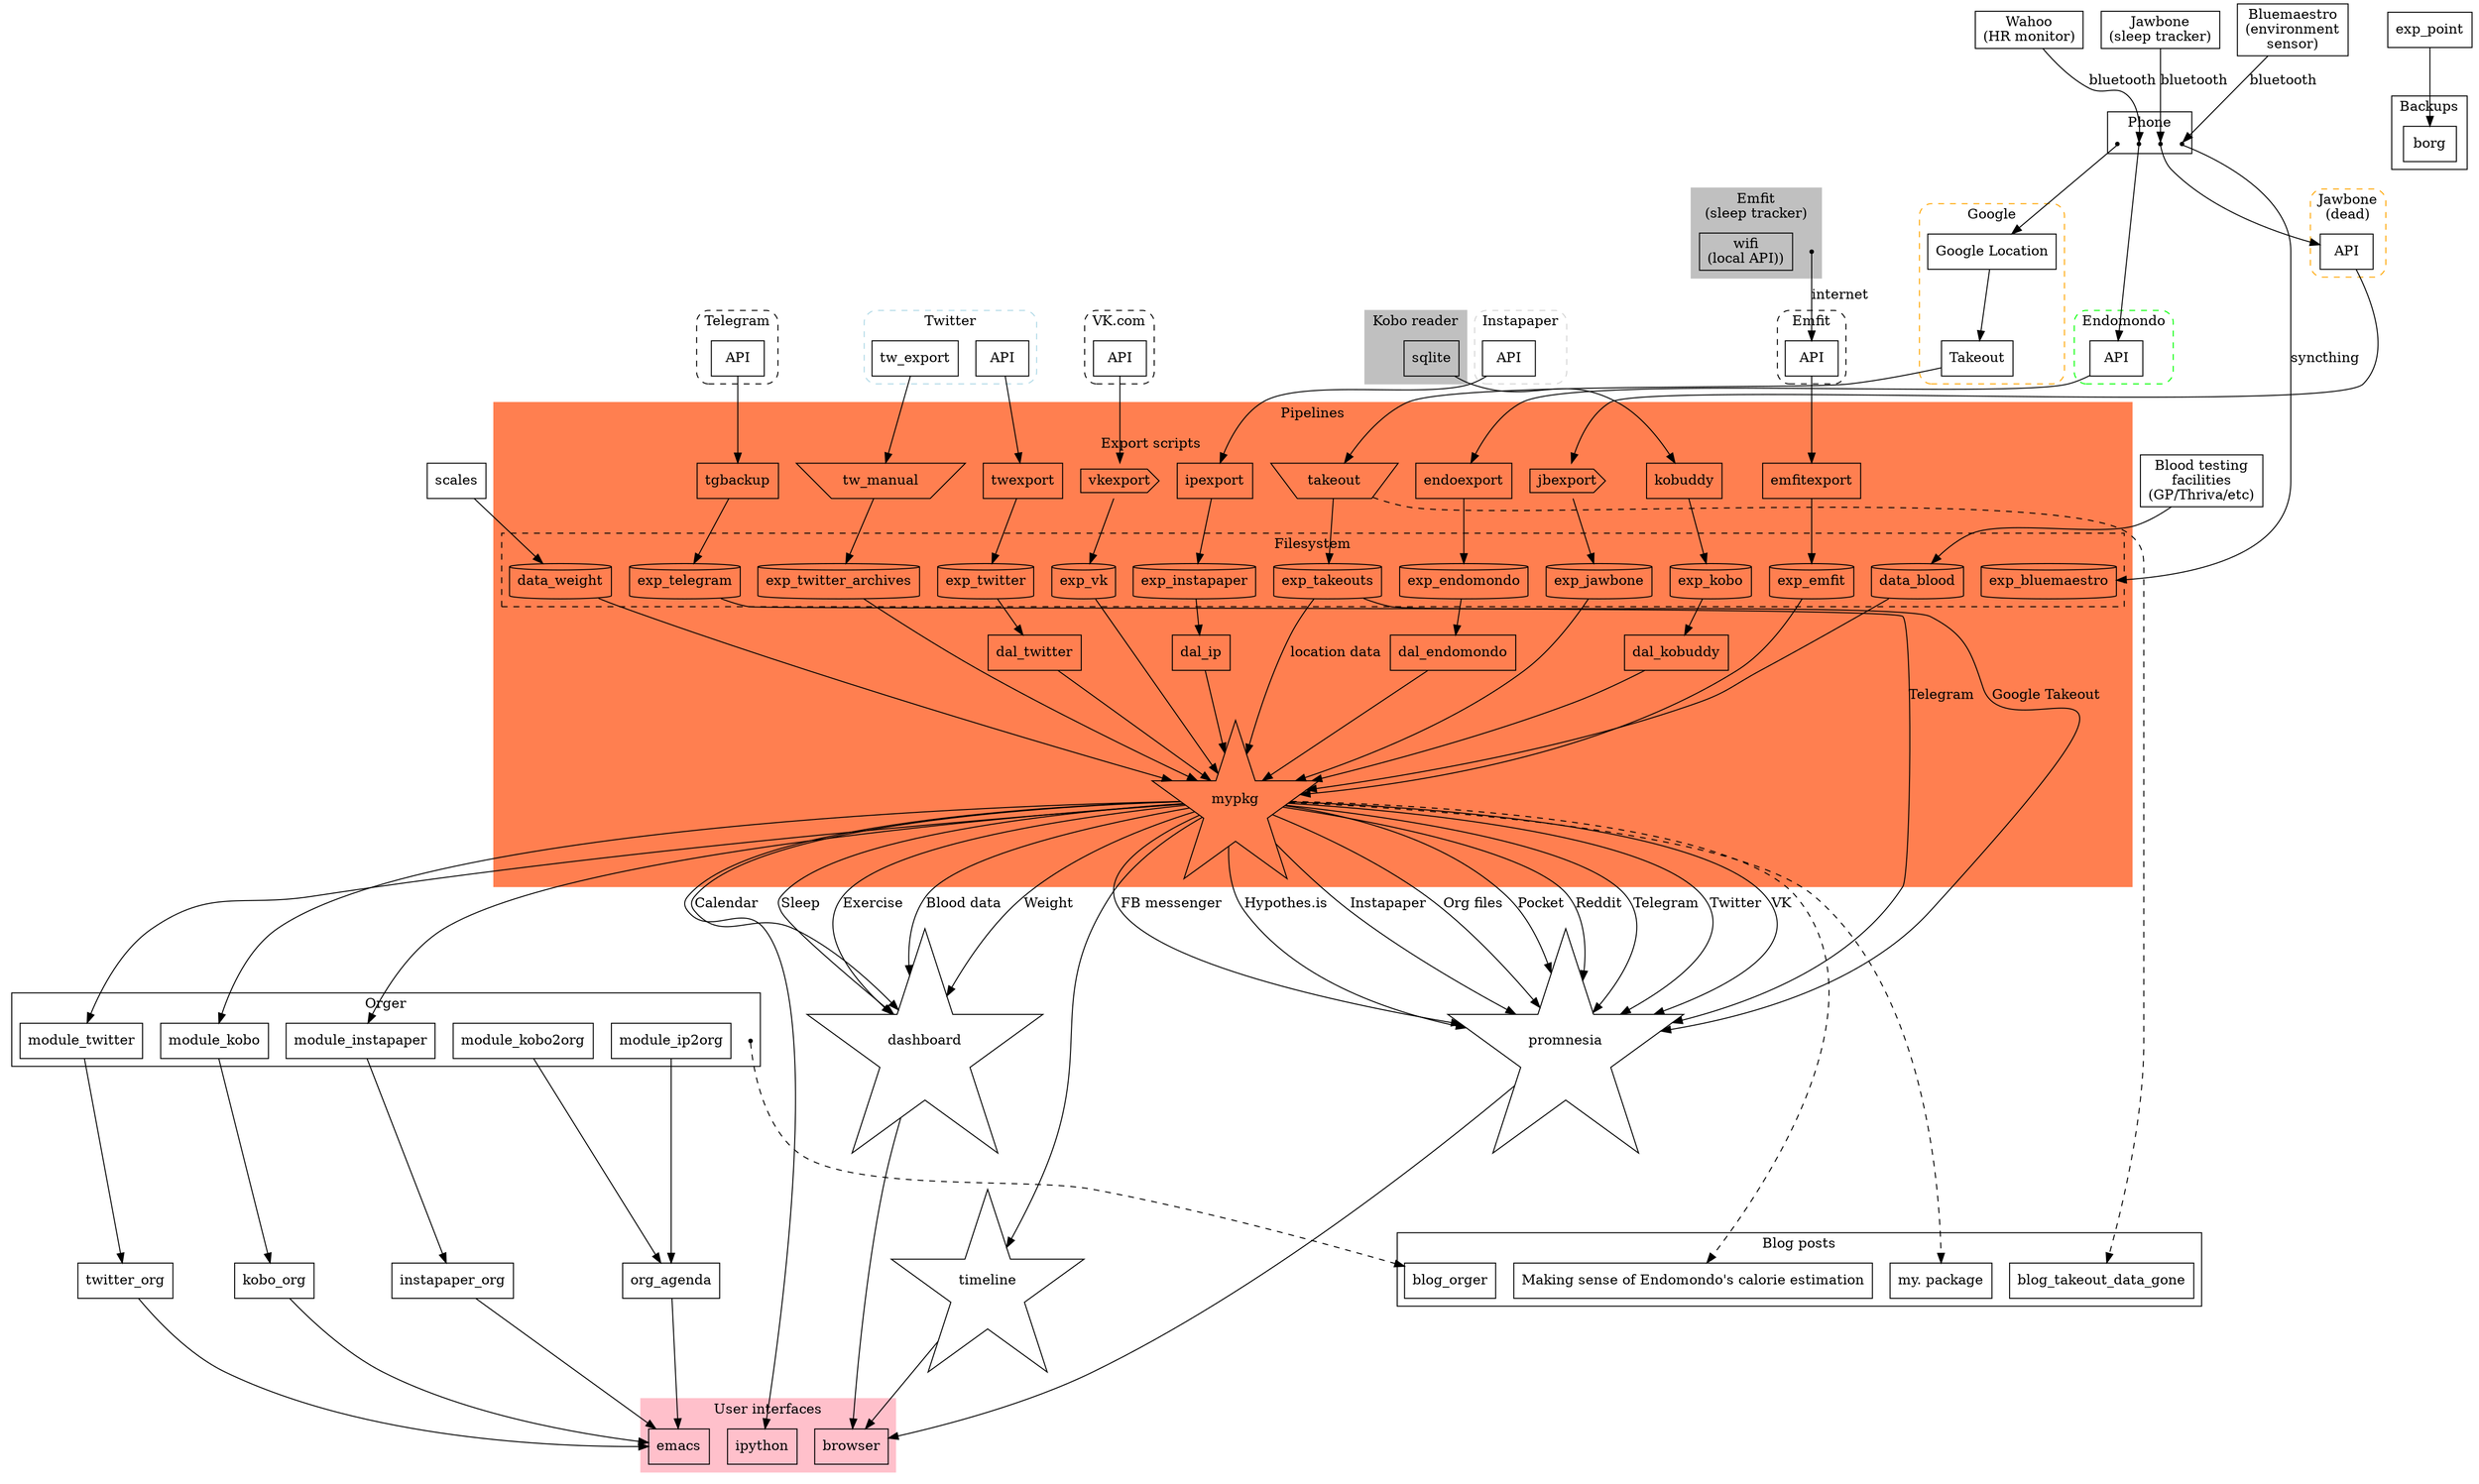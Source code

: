 # http://www.graphviz.org/content/cluster
# TODO https://www.graphviz.org/doc/info/colors.html
// https://www.rff.com/flowchart_shapes.php
// https://www.graphviz.org/doc/info/shapes.html


// TODO highlight edges that we want to eliminate (mostly to/from the internet?)

# echo 'infra.dot' | entr dot -T svg infra.dot -o infra.svg

digraph G {
  # https://stackoverflow.com/a/2012106/706389
  compound=true;

  // ok, newrank doesn't respect clusters..

  // concatenate=true; // eh, doesn't seem to work..

  node [shape="box"];
  // rankdir="LR";

  // hmm. used to have this as 'max', but same works a bit neater..
  rank=same;

  // TODO not sure which rang to choose?


subgraph cluster_phone {
  label="Phone";
  node [shape=point];

  gps;

  app_endomondo;
  app_bluemaestro;
  app_jawbone;
  // phone;
}


subgraph cluster_google {
  label="Google";
  style="dashed,rounded";
  color=orange;
  // rankdir="TB";  // eh? not working..

  "Google Location";
  # TODO "timeline" can be treated as poor man's api??
  "Google Location" -> "Takeout";
}

gps -> "Google Location";

# TODO distinguish 'device' and 'service'; display legend

# Demonstrates how much indirection is there if you want to own your data


# TODO eh, these extra nodes are useles..
subgraph cluster_telegram {
  label="Telegram";
  style="dashed,rounded";

  tg_api [label=API];
}

subgraph cluster_twittercom {
	label="Twitter";
	style="dashed,rounded";
	color=lightblue;
	// node [style=filled,color=white];

  tw_export;
  tw_api [label=API];
	// a0 -> a1 -> a2 -> a3;
}


subgraph cluster_vkcom {
  label="VK.com";
  style="dashed,rounded";

  vk_api [label=API];
}


// TODO trivial connections (e.g. twitter phone app -> twitter are omitted)
// TODO should they be though?



// TODO phone location data
// subgraph cluster_wahoo {
//   label="Wahoo";
//   style=filled;
wahoo [label="Wahoo\n(HR monitor)"];
// }

wahoo -> app_endomondo [label=bluetooth];


jawbone [label="Jawbone\n(sleep tracker)"];

jawbone -> app_jawbone [label=bluetooth];

// subgraph cluster_bluemaestro {
//   label="Bluemaestro";
//   style=filled;
//   bluemaestro;
// }
// TODO links?
bluemaestro [label="Bluemaestro\n(environment\nsensor)"];

bluemaestro -> app_bluemaestro [label=bluetooth];
// TODO pehraps need arrows _through_ phone. e.g. via invisible dots or something

subgraph cluster_endomondo {
	label="Endomondo";
  style="dashed,rounded";
  color=green;
  end_api [label=API];
	// node [style=filled];
	// b0 -> b1 -> b2 -> b3;
}

app_endomondo -> end_api; // TODO

// TODO jawbone device? (useless?)

# TODO indicate frequencies?

// TODO kindle (unused)

subgraph cluster_kobo {
  label="Kobo reader";
  style=filled;
  color=gray;
  kobo_sqlite [label=sqlite];
}

# TODO also could show how data gets _into_ the services, i.e. clients?
subgraph cluster_instapaper {
  label="Instapaper";
  style="dashed,rounded";
  color=lightgray;

  ip_api [label=API];
}

# TODO mark ones that are running periodically?

# TODO demonstrate that it's dead
subgraph cluster_jawbone {
  label="Jawbone\n(dead)";
  style="dashed,rounded";
  color=orange;

  jb_api [label=API];
}


app_jawbone -> jb_api;


subgraph cluster_emfit {
  label="Emfit\n(sleep tracker)";
  style=filled;
  color=grey;


  // TODO dot?
  emfit [shape=point];

  emfit_wifi [label="wifi\n(local API))"];
}


subgraph cluster_emfit_cloud {
  label="Emfit";
  style="dashed,rounded";
  emfit_api [label="API"];
}

emfit -> emfit_api [label=internet];

// TODO if I draw an edge from UI to phone.... gonna be fun


scl [label=scales];
// scales;
// thriva;

# TODO hmm. how to still draw a frame around it?
subgraph cluster_pipelines {
  label="Pipelines";
  style=filled;
  color=coral;

  # TODO more like 'cluster_fs'?
  # meh
  subgraph cluster_exports {
    node [shape=cylinder];
    label="Filesystem";
    // rankdir=LR;
    style=dashed;
    color=black;

    // exp_point [shape=point]; // TODO ughhh. why is everything so hard

    exp_telegram;

    exp_jawbone;
    exp_kobo;
    exp_takeouts;
    # TODO mention kython.ktakeout??
    exp_twitter_archives;

    exp_emfit;
    exp_twitter;
    exp_vk;

    exp_endomondo;
    exp_instapaper;

    data_weight;
    data_blood;
    # TODO mention manual inputs for these..

    exp_bluemaestro;

    // exp_point -> exp_telegram [style=dashed, constraint=false];
    // exp_point -> exp_jawbone  [style=dashed, constraint=false];
  }

  subgraph cluster_scripts {
    label="Export scripts";
    rank=same;
    style=dashed;

    tw_manual[shape=invtrapezium];
    twexport;

    vkexport [shape=cds];

    tgbackup;

    endoexport;
    ipexport;

    jbexport [shape=cds]; // TODO cross out maybe?

    takeout  [shape=invtrapezium];
  }

  # TODO eh, figure out better shape for 'dead'
  # TODO perhaps makes more sense to mark edge?


  "Takeout"   -> takeout     -> exp_takeouts;
  tw_export   -> tw_manual   -> exp_twitter_archives;
  tw_api      -> twexport    -> exp_twitter;
  tg_api      -> tgbackup    -> exp_telegram;
  vk_api      -> vkexport    -> exp_vk;
  jb_api      -> jbexport    -> exp_jawbone;
  emfit_api   -> emfitexport -> exp_emfit;

  end_api     -> endoexport -> exp_endomondo;
  ip_api      -> ipexport   -> exp_instapaper;

  kobo_sqlite -> kobuddy    -> exp_kobo;

  app_bluemaestro -> exp_bluemaestro [label=syncthing];

  // TODO PDF annotation software and pdf provider?

  mypkg [shape=star];
  # TODO eh, not sure about that
  // subgraph cluster_mypkg {
  //   label="my. ";
  //   style=dashed;
  //   mypkg;
  //   "sleep.py";
  //    "tweets.py";
  // }

  exp_takeouts                    -> mypkg [label="location data"];
  exp_twitter_archives            -> mypkg;
  exp_jawbone                     -> mypkg;
  # TODO note how this edge is still active despite the fact that jbexport isn't working anymore
  exp_emfit                       -> mypkg;
  # TODO as you can see not everything has data access layer
  # so there is still something to work on


  exp_vk                          -> mypkg;
  exp_twitter    -> dal_twitter   -> mypkg;
  exp_endomondo  -> dal_endomondo -> mypkg;
  exp_instapaper -> dal_ip        -> mypkg;

  exp_kobo       -> dal_kobuddy   -> mypkg;
  data_weight                     -> mypkg; # TODO mention orgparse
  data_blood                      -> mypkg; # TODO mention orgparse

}


scl -> data_weight;
blood_tests [label="Blood testing\nfacilities\n(GP/Thriva/etc)"];
blood_tests -> data_blood;
// TODO manual step


// TODO browser history?

# TODO display google home and mention how useless it is

# TODO motivation for blood
# I'm planning on tracking this for several decades, so providers will change

# TODO could expand mypkg into separate files as well to demonstrate which data is consumed by what?

# TODO mypkg is somewhat specific to my needs
# TODO highlight that it's easy to hook to DAL 

# TODO distinguish manual and automatic nodes?
# TODO instead have twexport on edges? ultimately not that much difference..

# TODO position borg above

# TODO indicate stuff that is 'inactive' and not used anymore
# TODO e.g. vk.com pipelines

# TODO svg output with links
subgraph cluster_backups {
  label="Backups";

  borg;

# exp_kobo             -> borg [style=dashed];
# exp_twitter_archives -> borg [style=dashed];
# exp_twitter          -> borg [style=dashed];
# exp_endomondo        -> borg [style=dashed];
}

exp_point -> borg [ltail=cluster_exports];

# TODO mark edges that use cachew?

# TODO also provide dynamic version if someone wants to mess with in browser
# wonder if could allow to show/hide nodes?

# TODO instead of orger, it should be 'Plaintext reflections' or smth like that
subgraph cluster_orger {
  label=Orger;
  module_twitter;
  module_kobo;
  module_instapaper;

  module_kobo2org;
  module_ip2org;

  orger_point [shape=point];
}
mypkg -> module_twitter;
mypkg -> module_kobo;
mypkg -> module_instapaper;

# TODO these are read only; contribute to search
module_twitter    -> twitter_org;
module_kobo       -> kobo_org;
module_instapaper -> instapaper_org;

module_kobo2org   -> org_agenda;
module_ip2org     -> org_agenda;

org_agenda -> emacs;

# TODO cloudmacs?
# TODO arctee
# TODO link some of my blog posts? E.g. ones using endomondo



subgraph cluster_ui {
  label="User interfaces";
  style=filled;
  color=pink;

  emacs;
  browser;
  ipython;
}


dashboard [shape=star];
timeline  [shape=star];

mypkg -> ipython;

mypkg -> timeline;


mypkg -> dashboard [label="Calendar"];
mypkg -> dashboard [label="Sleep"];
mypkg -> dashboard [label="Exercise"];
# TODO perhaps I need HR provider?
mypkg -> dashboard [label="Blood data"];
mypkg -> dashboard [label="Weight"];

# TODO distinguish regular manual tasks and 'only once' manual tasks
# perhaps highlight regular manual with red
# TODO kobo -- semi manual?

promnesia [shape=star];


exp_takeouts -> promnesia [label="Google Takeout"];
exp_telegram -> promnesia [label="Telegram"];

mypkg -> promnesia [label="FB messenger"];
mypkg -> promnesia [label="Hypothes.is" ];
mypkg -> promnesia [label="Instapaper"  ];
mypkg -> promnesia [label="Org files"   ];
mypkg -> promnesia [label="Pocket"      ];
mypkg -> promnesia [label="Reddit"      ];
# TODO show missing links? like HN
mypkg -> promnesia [label="Telegram"    ];
mypkg -> promnesia [label="Twitter"     ];
mypkg -> promnesia [label="VK"          ];


promnesia -> browser;
timeline  -> browser;
dashboard -> browser;


{
  kobo_org,
  twitter_org,
  instapaper_org
} -> emacs;

# TODO I guess it's nice to mention where I mention certain bits of infrastructure?

# TODO style blog posts differently?
# TODO position below all

# TODO separate layer for inputs? e.g. browser/phone etc

subgraph cluster_blog {
  // TODO decluser and don't participate in constraints?

  label="Blog posts";
  edge [style=dashed]; 

  blog_hb_kcals [
    label="Making sense of Endomondo's calorie estimation";
    URL="https://beepb00p.xyz/heartbeats_vs_kcals.html";
  ];
  blog_mypkg [
    label="my. package";
    URL="https://beepb00p.xyz/mypkg.html";
  ];
  blog_orger;
  blog_takeout_data_gone;


  // TODO pipelines could link to sad state
  orger_point -> blog_orger;
  mypkg       -> blog_hb_kcals;
  mypkg       -> blog_mypkg;
  takeout     -> blog_takeout_data_gone;
}
# TODO https://beepb00p.xyz/takeout-data-gone.html

// 

// TODO right. I think I need to add browser history and that's it. publish straigh away after that
// TODO ok, that's ki

}
